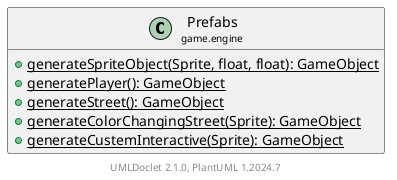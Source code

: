 @startuml
    set namespaceSeparator none
    hide empty fields
    hide empty methods

    class "<size:14>Prefabs\n<size:10>game.engine" as game.engine.Prefabs [[Prefabs.html]] {
        {static} +generateSpriteObject(Sprite, float, float): GameObject
        {static} +generatePlayer(): GameObject
        {static} +generateStreet(): GameObject
        {static} +generateColorChangingStreet(Sprite): GameObject
        {static} +generateCustemInteractive(Sprite): GameObject
    }

    center footer UMLDoclet 2.1.0, PlantUML %version()
@enduml
